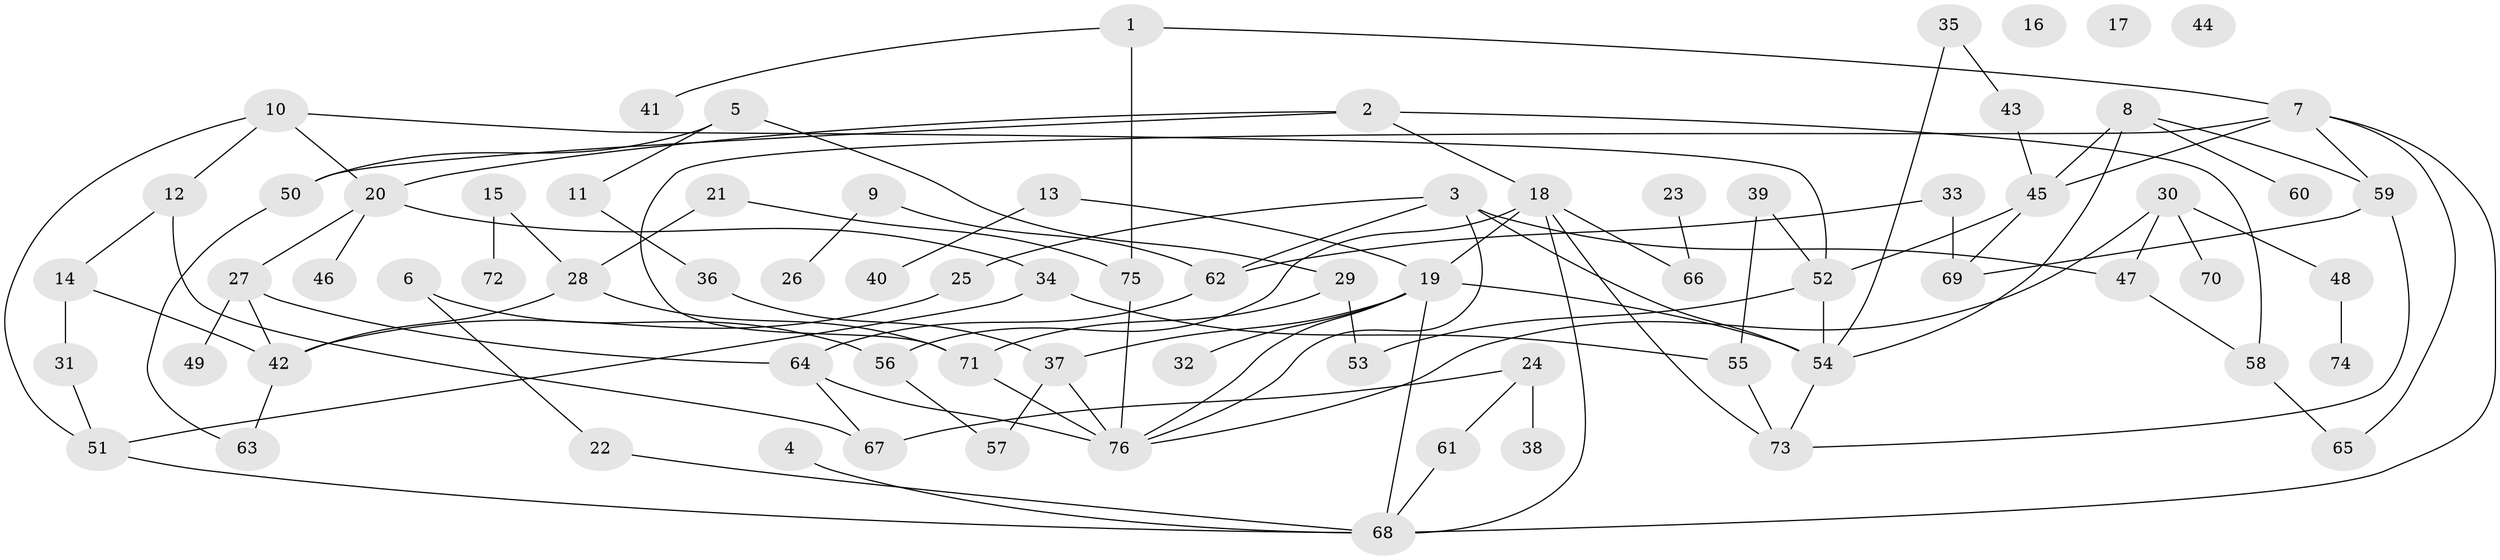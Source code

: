 // Generated by graph-tools (version 1.1) at 2025/49/03/09/25 03:49:09]
// undirected, 76 vertices, 108 edges
graph export_dot {
graph [start="1"]
  node [color=gray90,style=filled];
  1;
  2;
  3;
  4;
  5;
  6;
  7;
  8;
  9;
  10;
  11;
  12;
  13;
  14;
  15;
  16;
  17;
  18;
  19;
  20;
  21;
  22;
  23;
  24;
  25;
  26;
  27;
  28;
  29;
  30;
  31;
  32;
  33;
  34;
  35;
  36;
  37;
  38;
  39;
  40;
  41;
  42;
  43;
  44;
  45;
  46;
  47;
  48;
  49;
  50;
  51;
  52;
  53;
  54;
  55;
  56;
  57;
  58;
  59;
  60;
  61;
  62;
  63;
  64;
  65;
  66;
  67;
  68;
  69;
  70;
  71;
  72;
  73;
  74;
  75;
  76;
  1 -- 7;
  1 -- 41;
  1 -- 75;
  2 -- 18;
  2 -- 20;
  2 -- 50;
  2 -- 58;
  3 -- 25;
  3 -- 47;
  3 -- 54;
  3 -- 62;
  3 -- 76;
  4 -- 68;
  5 -- 11;
  5 -- 29;
  5 -- 50;
  6 -- 22;
  6 -- 56;
  7 -- 45;
  7 -- 59;
  7 -- 65;
  7 -- 68;
  7 -- 71;
  8 -- 45;
  8 -- 54;
  8 -- 59;
  8 -- 60;
  9 -- 26;
  9 -- 62;
  10 -- 12;
  10 -- 20;
  10 -- 51;
  10 -- 52;
  11 -- 36;
  12 -- 14;
  12 -- 67;
  13 -- 19;
  13 -- 40;
  14 -- 31;
  14 -- 42;
  15 -- 28;
  15 -- 72;
  18 -- 19;
  18 -- 56;
  18 -- 66;
  18 -- 68;
  18 -- 73;
  19 -- 32;
  19 -- 37;
  19 -- 54;
  19 -- 68;
  19 -- 76;
  20 -- 27;
  20 -- 34;
  20 -- 46;
  21 -- 28;
  21 -- 75;
  22 -- 68;
  23 -- 66;
  24 -- 38;
  24 -- 61;
  24 -- 67;
  25 -- 42;
  27 -- 42;
  27 -- 49;
  27 -- 64;
  28 -- 42;
  28 -- 71;
  29 -- 53;
  29 -- 71;
  30 -- 47;
  30 -- 48;
  30 -- 70;
  30 -- 76;
  31 -- 51;
  33 -- 62;
  33 -- 69;
  34 -- 51;
  34 -- 55;
  35 -- 43;
  35 -- 54;
  36 -- 37;
  37 -- 57;
  37 -- 76;
  39 -- 52;
  39 -- 55;
  42 -- 63;
  43 -- 45;
  45 -- 52;
  45 -- 69;
  47 -- 58;
  48 -- 74;
  50 -- 63;
  51 -- 68;
  52 -- 53;
  52 -- 54;
  54 -- 73;
  55 -- 73;
  56 -- 57;
  58 -- 65;
  59 -- 69;
  59 -- 73;
  61 -- 68;
  62 -- 64;
  64 -- 67;
  64 -- 76;
  71 -- 76;
  75 -- 76;
}
